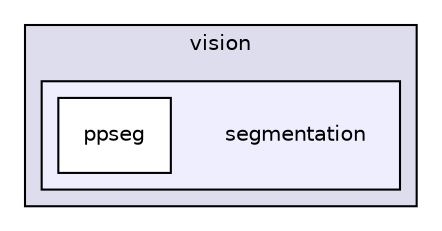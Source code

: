 digraph "/build/FastDeploy/fastdeploy/vision/segmentation" {
  compound=true
  node [ fontsize="10", fontname="Helvetica"];
  edge [ labelfontsize="10", labelfontname="Helvetica"];
  subgraph clusterdir_e0f97e9c6c2e64a15c9e5b824b806a92 {
    graph [ bgcolor="#ddddee", pencolor="black", label="vision" fontname="Helvetica", fontsize="10", URL="dir_e0f97e9c6c2e64a15c9e5b824b806a92.html"]
  subgraph clusterdir_b4fb48a508a64674725c826a4db56efb {
    graph [ bgcolor="#eeeeff", pencolor="black", label="" URL="dir_b4fb48a508a64674725c826a4db56efb.html"];
    dir_b4fb48a508a64674725c826a4db56efb [shape=plaintext label="segmentation"];
    dir_9b6f7b7ff15a95953281e34c491d54be [shape=box label="ppseg" color="black" fillcolor="white" style="filled" URL="dir_9b6f7b7ff15a95953281e34c491d54be.html"];
  }
  }
}
